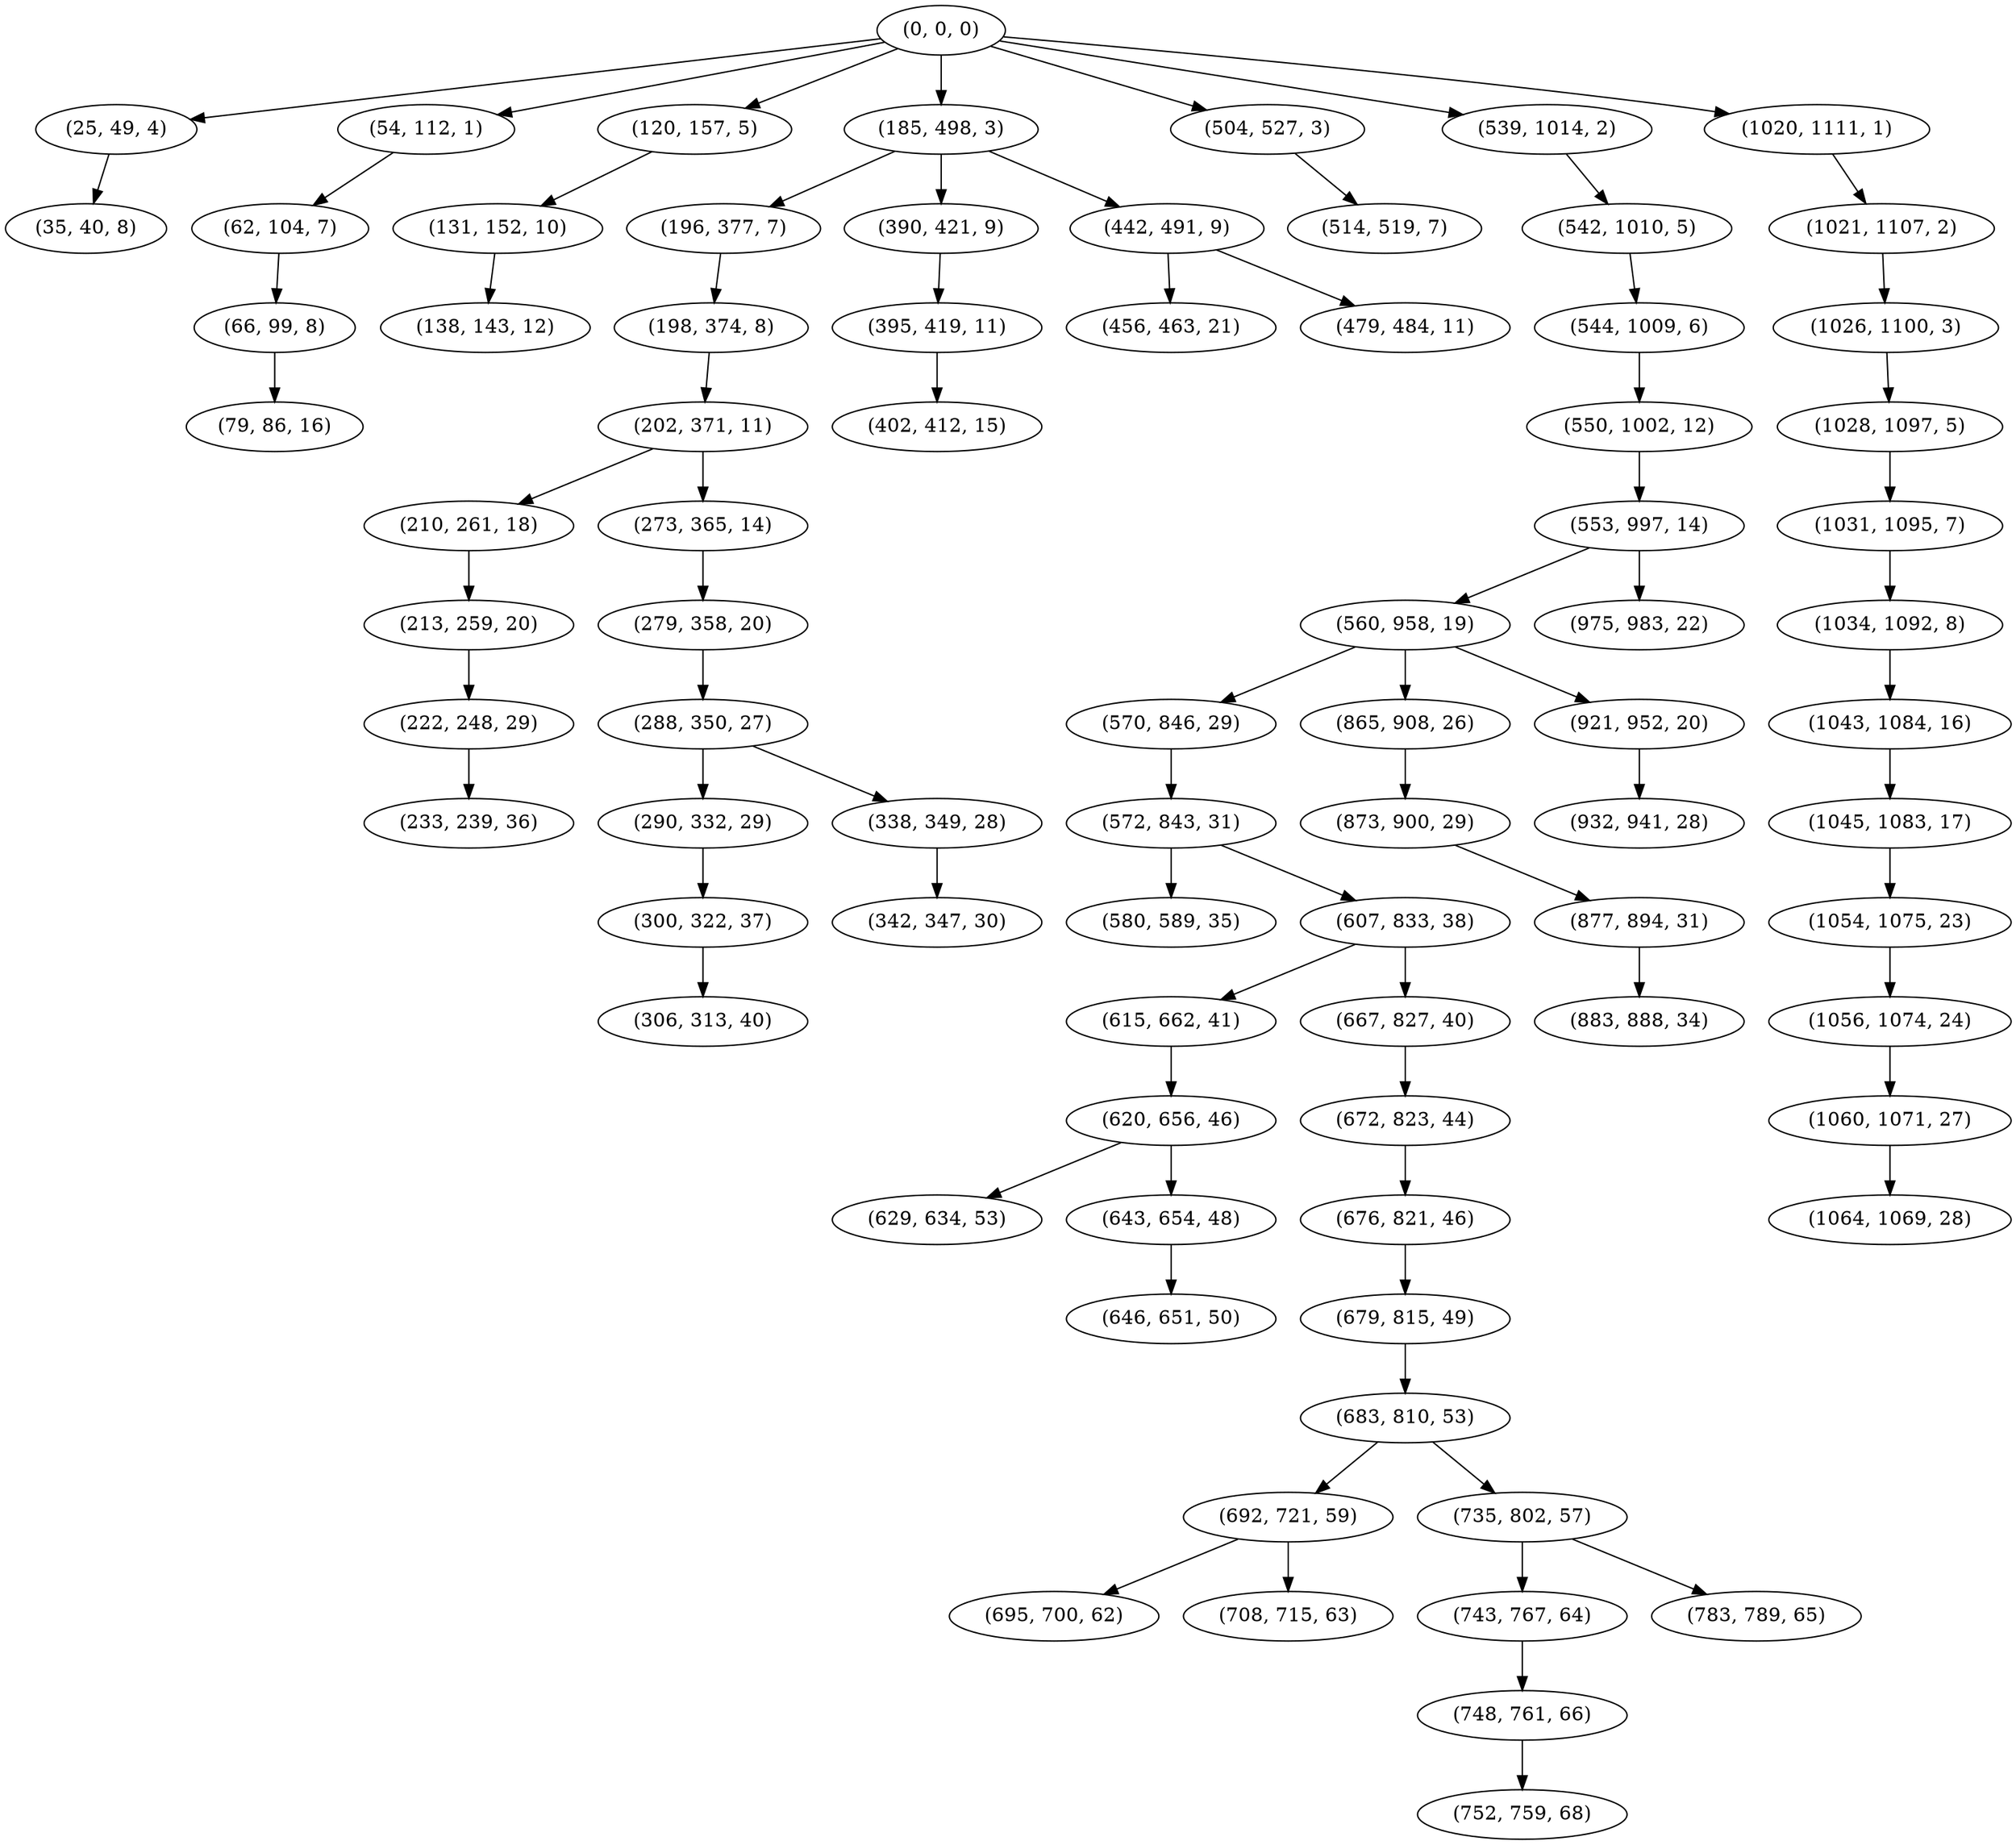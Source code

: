 digraph tree {
    "(0, 0, 0)";
    "(25, 49, 4)";
    "(35, 40, 8)";
    "(54, 112, 1)";
    "(62, 104, 7)";
    "(66, 99, 8)";
    "(79, 86, 16)";
    "(120, 157, 5)";
    "(131, 152, 10)";
    "(138, 143, 12)";
    "(185, 498, 3)";
    "(196, 377, 7)";
    "(198, 374, 8)";
    "(202, 371, 11)";
    "(210, 261, 18)";
    "(213, 259, 20)";
    "(222, 248, 29)";
    "(233, 239, 36)";
    "(273, 365, 14)";
    "(279, 358, 20)";
    "(288, 350, 27)";
    "(290, 332, 29)";
    "(300, 322, 37)";
    "(306, 313, 40)";
    "(338, 349, 28)";
    "(342, 347, 30)";
    "(390, 421, 9)";
    "(395, 419, 11)";
    "(402, 412, 15)";
    "(442, 491, 9)";
    "(456, 463, 21)";
    "(479, 484, 11)";
    "(504, 527, 3)";
    "(514, 519, 7)";
    "(539, 1014, 2)";
    "(542, 1010, 5)";
    "(544, 1009, 6)";
    "(550, 1002, 12)";
    "(553, 997, 14)";
    "(560, 958, 19)";
    "(570, 846, 29)";
    "(572, 843, 31)";
    "(580, 589, 35)";
    "(607, 833, 38)";
    "(615, 662, 41)";
    "(620, 656, 46)";
    "(629, 634, 53)";
    "(643, 654, 48)";
    "(646, 651, 50)";
    "(667, 827, 40)";
    "(672, 823, 44)";
    "(676, 821, 46)";
    "(679, 815, 49)";
    "(683, 810, 53)";
    "(692, 721, 59)";
    "(695, 700, 62)";
    "(708, 715, 63)";
    "(735, 802, 57)";
    "(743, 767, 64)";
    "(748, 761, 66)";
    "(752, 759, 68)";
    "(783, 789, 65)";
    "(865, 908, 26)";
    "(873, 900, 29)";
    "(877, 894, 31)";
    "(883, 888, 34)";
    "(921, 952, 20)";
    "(932, 941, 28)";
    "(975, 983, 22)";
    "(1020, 1111, 1)";
    "(1021, 1107, 2)";
    "(1026, 1100, 3)";
    "(1028, 1097, 5)";
    "(1031, 1095, 7)";
    "(1034, 1092, 8)";
    "(1043, 1084, 16)";
    "(1045, 1083, 17)";
    "(1054, 1075, 23)";
    "(1056, 1074, 24)";
    "(1060, 1071, 27)";
    "(1064, 1069, 28)";
    "(0, 0, 0)" -> "(25, 49, 4)";
    "(0, 0, 0)" -> "(54, 112, 1)";
    "(0, 0, 0)" -> "(120, 157, 5)";
    "(0, 0, 0)" -> "(185, 498, 3)";
    "(0, 0, 0)" -> "(504, 527, 3)";
    "(0, 0, 0)" -> "(539, 1014, 2)";
    "(0, 0, 0)" -> "(1020, 1111, 1)";
    "(25, 49, 4)" -> "(35, 40, 8)";
    "(54, 112, 1)" -> "(62, 104, 7)";
    "(62, 104, 7)" -> "(66, 99, 8)";
    "(66, 99, 8)" -> "(79, 86, 16)";
    "(120, 157, 5)" -> "(131, 152, 10)";
    "(131, 152, 10)" -> "(138, 143, 12)";
    "(185, 498, 3)" -> "(196, 377, 7)";
    "(185, 498, 3)" -> "(390, 421, 9)";
    "(185, 498, 3)" -> "(442, 491, 9)";
    "(196, 377, 7)" -> "(198, 374, 8)";
    "(198, 374, 8)" -> "(202, 371, 11)";
    "(202, 371, 11)" -> "(210, 261, 18)";
    "(202, 371, 11)" -> "(273, 365, 14)";
    "(210, 261, 18)" -> "(213, 259, 20)";
    "(213, 259, 20)" -> "(222, 248, 29)";
    "(222, 248, 29)" -> "(233, 239, 36)";
    "(273, 365, 14)" -> "(279, 358, 20)";
    "(279, 358, 20)" -> "(288, 350, 27)";
    "(288, 350, 27)" -> "(290, 332, 29)";
    "(288, 350, 27)" -> "(338, 349, 28)";
    "(290, 332, 29)" -> "(300, 322, 37)";
    "(300, 322, 37)" -> "(306, 313, 40)";
    "(338, 349, 28)" -> "(342, 347, 30)";
    "(390, 421, 9)" -> "(395, 419, 11)";
    "(395, 419, 11)" -> "(402, 412, 15)";
    "(442, 491, 9)" -> "(456, 463, 21)";
    "(442, 491, 9)" -> "(479, 484, 11)";
    "(504, 527, 3)" -> "(514, 519, 7)";
    "(539, 1014, 2)" -> "(542, 1010, 5)";
    "(542, 1010, 5)" -> "(544, 1009, 6)";
    "(544, 1009, 6)" -> "(550, 1002, 12)";
    "(550, 1002, 12)" -> "(553, 997, 14)";
    "(553, 997, 14)" -> "(560, 958, 19)";
    "(553, 997, 14)" -> "(975, 983, 22)";
    "(560, 958, 19)" -> "(570, 846, 29)";
    "(560, 958, 19)" -> "(865, 908, 26)";
    "(560, 958, 19)" -> "(921, 952, 20)";
    "(570, 846, 29)" -> "(572, 843, 31)";
    "(572, 843, 31)" -> "(580, 589, 35)";
    "(572, 843, 31)" -> "(607, 833, 38)";
    "(607, 833, 38)" -> "(615, 662, 41)";
    "(607, 833, 38)" -> "(667, 827, 40)";
    "(615, 662, 41)" -> "(620, 656, 46)";
    "(620, 656, 46)" -> "(629, 634, 53)";
    "(620, 656, 46)" -> "(643, 654, 48)";
    "(643, 654, 48)" -> "(646, 651, 50)";
    "(667, 827, 40)" -> "(672, 823, 44)";
    "(672, 823, 44)" -> "(676, 821, 46)";
    "(676, 821, 46)" -> "(679, 815, 49)";
    "(679, 815, 49)" -> "(683, 810, 53)";
    "(683, 810, 53)" -> "(692, 721, 59)";
    "(683, 810, 53)" -> "(735, 802, 57)";
    "(692, 721, 59)" -> "(695, 700, 62)";
    "(692, 721, 59)" -> "(708, 715, 63)";
    "(735, 802, 57)" -> "(743, 767, 64)";
    "(735, 802, 57)" -> "(783, 789, 65)";
    "(743, 767, 64)" -> "(748, 761, 66)";
    "(748, 761, 66)" -> "(752, 759, 68)";
    "(865, 908, 26)" -> "(873, 900, 29)";
    "(873, 900, 29)" -> "(877, 894, 31)";
    "(877, 894, 31)" -> "(883, 888, 34)";
    "(921, 952, 20)" -> "(932, 941, 28)";
    "(1020, 1111, 1)" -> "(1021, 1107, 2)";
    "(1021, 1107, 2)" -> "(1026, 1100, 3)";
    "(1026, 1100, 3)" -> "(1028, 1097, 5)";
    "(1028, 1097, 5)" -> "(1031, 1095, 7)";
    "(1031, 1095, 7)" -> "(1034, 1092, 8)";
    "(1034, 1092, 8)" -> "(1043, 1084, 16)";
    "(1043, 1084, 16)" -> "(1045, 1083, 17)";
    "(1045, 1083, 17)" -> "(1054, 1075, 23)";
    "(1054, 1075, 23)" -> "(1056, 1074, 24)";
    "(1056, 1074, 24)" -> "(1060, 1071, 27)";
    "(1060, 1071, 27)" -> "(1064, 1069, 28)";
}
